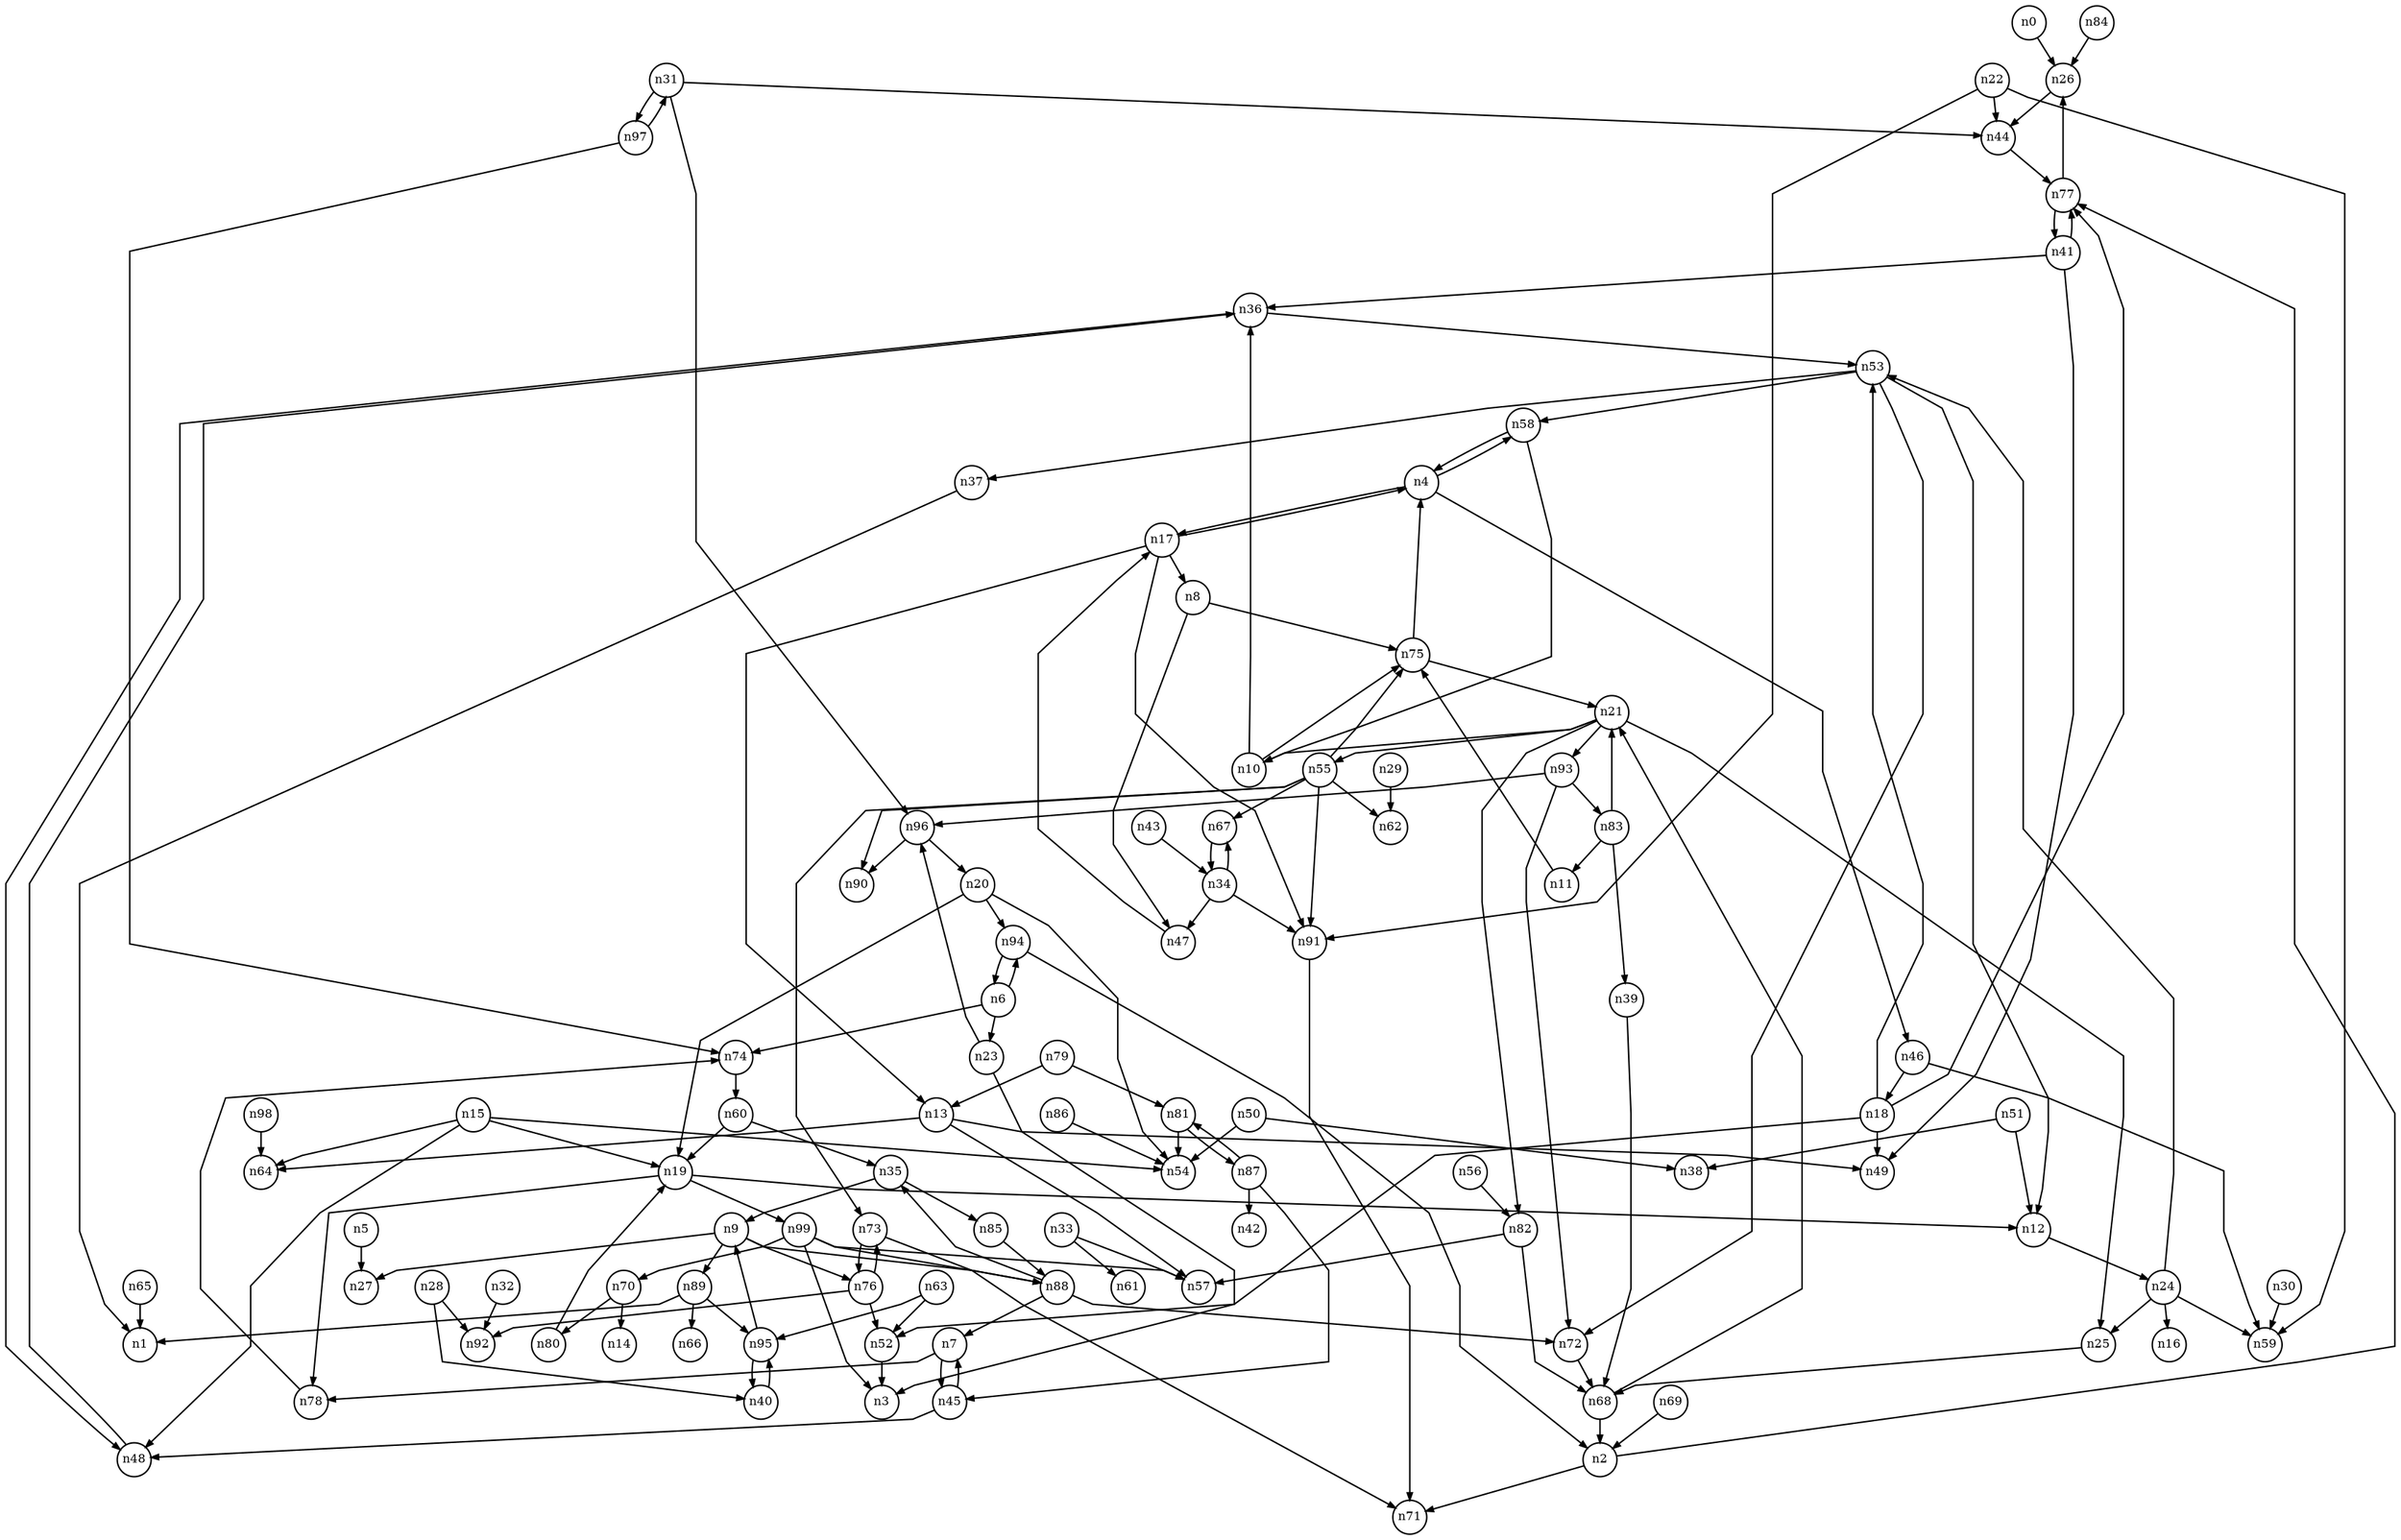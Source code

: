 digraph G{
splines=polyline;
ranksep=0.22;
nodesep=0.22;
nodesize=0.32;
fontsize=8
edge [arrowsize=0.5]
node [fontsize=8 shape=circle width=0.32 fixedsize=shape];

n26 -> n44
n0 -> n26
n2 -> n71
n2 -> n77
n77 -> n26
n77 -> n41
n17 -> n8
n17 -> n13
n17 -> n91
n17 -> n4
n4 -> n17
n4 -> n46
n4 -> n58
n46 -> n18
n46 -> n59
n58 -> n10
n58 -> n4
n5 -> n27
n23 -> n3
n23 -> n96
n6 -> n23
n6 -> n74
n6 -> n94
n74 -> n60
n78 -> n74
n7 -> n78
n7 -> n45
n47 -> n17
n8 -> n47
n8 -> n75
n9 -> n27
n9 -> n76
n9 -> n88
n9 -> n89
n76 -> n52
n76 -> n92
n76 -> n73
n88 -> n7
n88 -> n35
n88 -> n72
n89 -> n1
n89 -> n66
n89 -> n95
n36 -> n48
n36 -> n53
n10 -> n36
n10 -> n75
n13 -> n49
n13 -> n57
n13 -> n64
n19 -> n12
n19 -> n78
n19 -> n99
n15 -> n19
n15 -> n48
n15 -> n54
n15 -> n64
n48 -> n36
n91 -> n71
n18 -> n49
n18 -> n52
n18 -> n53
n18 -> n77
n52 -> n3
n53 -> n12
n53 -> n37
n53 -> n72
n53 -> n58
n12 -> n24
n20 -> n19
n20 -> n54
n20 -> n94
n94 -> n2
n94 -> n6
n21 -> n10
n21 -> n25
n21 -> n55
n21 -> n82
n21 -> n93
n25 -> n68
n55 -> n62
n55 -> n67
n55 -> n73
n55 -> n90
n55 -> n91
n55 -> n75
n82 -> n57
n82 -> n68
n93 -> n72
n93 -> n83
n93 -> n96
n44 -> n77
n22 -> n44
n22 -> n59
n22 -> n91
n96 -> n90
n96 -> n20
n24 -> n16
n24 -> n25
n24 -> n53
n24 -> n59
n40 -> n95
n28 -> n40
n28 -> n92
n29 -> n62
n30 -> n59
n31 -> n44
n31 -> n96
n31 -> n97
n97 -> n74
n97 -> n31
n32 -> n92
n33 -> n57
n33 -> n61
n34 -> n47
n34 -> n67
n34 -> n91
n67 -> n34
n85 -> n88
n35 -> n85
n35 -> n9
n37 -> n1
n41 -> n36
n41 -> n49
n41 -> n77
n43 -> n34
n45 -> n7
n45 -> n48
n50 -> n38
n50 -> n54
n51 -> n12
n51 -> n38
n72 -> n68
n73 -> n71
n73 -> n76
n56 -> n82
n60 -> n19
n60 -> n35
n63 -> n52
n63 -> n95
n95 -> n40
n95 -> n9
n65 -> n1
n68 -> n2
n68 -> n21
n69 -> n2
n70 -> n14
n70 -> n80
n80 -> n19
n75 -> n4
n75 -> n21
n79 -> n13
n79 -> n81
n81 -> n54
n81 -> n87
n11 -> n75
n83 -> n11
n83 -> n39
n83 -> n21
n39 -> n68
n84 -> n26
n86 -> n54
n87 -> n42
n87 -> n45
n87 -> n81
n98 -> n64
n99 -> n3
n99 -> n57
n99 -> n70
n99 -> n88
}
